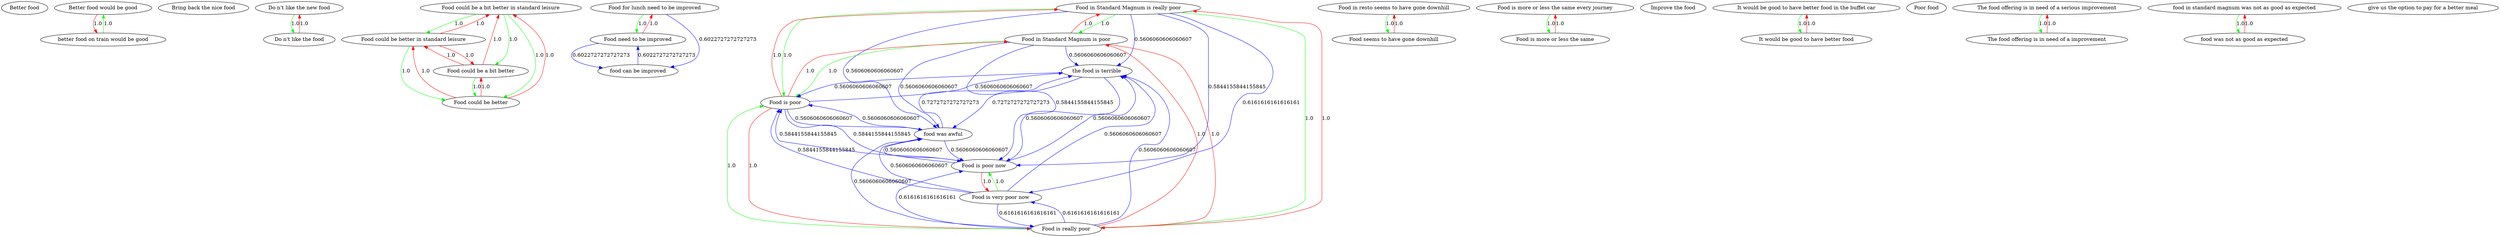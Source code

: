 digraph rawGraph {
"Better food";"Better food would be good";"Bring back the nice food";"Do n't like the new food";"Do n't like the food";"Food could be a bit better in standard leisure";"Food could be better in standard leisure";"Food could be better";"Food could be a bit better";"Food for lunch need to be improved";"Food need to be improved";"Food in Standard Magnum is really poor";"Food in Standard Magnum is poor";"Food is poor";"Food is really poor";"Food in resto seems to have gone downhill";"Food seems to have gone downhill";"Food is more or less the same every journey";"Food is more or less the same";"Food is very poor now";"Food is poor now";"Improve the food";"It would be good to have better food in the buffet car";"It would be good to have better food";"Poor food";"The food offering is in need of a serious improvement";"The food offering is in need of a improvement";"better food on train would be good";"food can be improved";"food in standard magnum was not as good as expected";"food was not as good as expected";"food was awful";"give us the option to pay for a better meal";"the food is terrible";"Do n't like the new food" -> "Do n't like the food" [label=1.0] [color=green]
"Do n't like the food" -> "Do n't like the new food" [label=1.0] [color=red]
"Food could be a bit better in standard leisure" -> "Food could be better in standard leisure" [label=1.0] [color=green]
"Food could be better in standard leisure" -> "Food could be better" [label=1.0] [color=green]
"Food could be a bit better in standard leisure" -> "Food could be a bit better" [label=1.0] [color=green]
"Food could be a bit better" -> "Food could be better" [label=1.0] [color=green]
"Food could be a bit better in standard leisure" -> "Food could be better" [label=1.0] [color=green]
"Food could be better in standard leisure" -> "Food could be a bit better in standard leisure" [label=1.0] [color=red]
"Food could be better in standard leisure" -> "Food could be a bit better" [label=1.0] [color=red]
"Food could be better" -> "Food could be a bit better in standard leisure" [label=1.0] [color=red]
"Food could be better" -> "Food could be better in standard leisure" [label=1.0] [color=red]
"Food could be better" -> "Food could be a bit better" [label=1.0] [color=red]
"Food could be a bit better" -> "Food could be a bit better in standard leisure" [label=1.0] [color=red]
"Food could be a bit better" -> "Food could be better in standard leisure" [label=1.0] [color=red]
"Food for lunch need to be improved" -> "Food need to be improved" [label=1.0] [color=green]
"Food need to be improved" -> "Food for lunch need to be improved" [label=1.0] [color=red]
"Food in Standard Magnum is really poor" -> "Food in Standard Magnum is poor" [label=1.0] [color=green]
"Food in Standard Magnum is poor" -> "Food is poor" [label=1.0] [color=green]
"Food in Standard Magnum is really poor" -> "Food is really poor" [label=1.0] [color=green]
"Food is really poor" -> "Food is poor" [label=1.0] [color=green]
"Food in Standard Magnum is really poor" -> "Food is poor" [label=1.0] [color=green]
"Food in Standard Magnum is poor" -> "Food in Standard Magnum is really poor" [label=1.0] [color=red]
"Food in Standard Magnum is poor" -> "Food is really poor" [label=1.0] [color=red]
"Food is poor" -> "Food in Standard Magnum is really poor" [label=1.0] [color=red]
"Food is poor" -> "Food in Standard Magnum is poor" [label=1.0] [color=red]
"Food is poor" -> "Food is really poor" [label=1.0] [color=red]
"Food is really poor" -> "Food in Standard Magnum is really poor" [label=1.0] [color=red]
"Food is really poor" -> "Food in Standard Magnum is poor" [label=1.0] [color=red]
"Food in resto seems to have gone downhill" -> "Food seems to have gone downhill" [label=1.0] [color=green]
"Food seems to have gone downhill" -> "Food in resto seems to have gone downhill" [label=1.0] [color=red]
"Food is more or less the same every journey" -> "Food is more or less the same" [label=1.0] [color=green]
"Food is more or less the same" -> "Food is more or less the same every journey" [label=1.0] [color=red]
"Food is very poor now" -> "Food is poor now" [label=1.0] [color=green]
"Food is poor now" -> "Food is very poor now" [label=1.0] [color=red]
"Food is poor" -> "Food is poor now" [label=0.5844155844155845] [color=blue]
"Food is poor now" -> "Food is poor" [label=0.5844155844155845] [color=blue]
"Food is really poor" -> "Food is very poor now" [label=0.6161616161616161] [color=blue]
"Food is very poor now" -> "Food is really poor" [label=0.6161616161616161] [color=blue]
"It would be good to have better food in the buffet car" -> "It would be good to have better food" [label=1.0] [color=green]
"It would be good to have better food" -> "It would be good to have better food in the buffet car" [label=1.0] [color=red]
"The food offering is in need of a serious improvement" -> "The food offering is in need of a improvement" [label=1.0] [color=green]
"The food offering is in need of a improvement" -> "The food offering is in need of a serious improvement" [label=1.0] [color=red]
"better food on train would be good" -> "Better food would be good" [label=1.0] [color=green]
"Better food would be good" -> "better food on train would be good" [label=1.0] [color=red]
"Food need to be improved" -> "food can be improved" [label=0.6022727272727273] [color=blue]
"food can be improved" -> "Food need to be improved" [label=0.6022727272727273] [color=blue]
"food in standard magnum was not as good as expected" -> "food was not as good as expected" [label=1.0] [color=green]
"food was not as good as expected" -> "food in standard magnum was not as good as expected" [label=1.0] [color=red]
"food was awful" -> "Food is poor" [label=0.5606060606060607] [color=blue]
"Food is poor" -> "food was awful" [label=0.5606060606060607] [color=blue]
"Food is poor" -> "the food is terrible" [label=0.5606060606060607] [color=blue]
"the food is terrible" -> "Food is poor" [label=0.5606060606060607] [color=blue]
"food was awful" -> "the food is terrible" [label=0.7272727272727273] [color=blue]
"the food is terrible" -> "food was awful" [label=0.7272727272727273] [color=blue]
"Food for lunch need to be improved" -> "food can be improved" [label=0.6022727272727273] [color=blue]
"Food in Standard Magnum is really poor" -> "Food is very poor now" [label=0.6161616161616161] [color=blue]
"Food in Standard Magnum is really poor" -> "Food is poor now" [label=0.5844155844155845] [color=blue]
"Food in Standard Magnum is really poor" -> "the food is terrible" [label=0.5606060606060607] [color=blue]
"Food in Standard Magnum is really poor" -> "food was awful" [label=0.5606060606060607] [color=blue]
"Food in Standard Magnum is poor" -> "Food is poor now" [label=0.5844155844155845] [color=blue]
"Food in Standard Magnum is poor" -> "the food is terrible" [label=0.5606060606060607] [color=blue]
"Food in Standard Magnum is poor" -> "food was awful" [label=0.5606060606060607] [color=blue]
"Food is really poor" -> "Food is poor now" [label=0.6161616161616161] [color=blue]
"Food is really poor" -> "the food is terrible" [label=0.5606060606060607] [color=blue]
"Food is really poor" -> "food was awful" [label=0.5606060606060607] [color=blue]
"Food is very poor now" -> "the food is terrible" [label=0.5606060606060607] [color=blue]
"Food is very poor now" -> "food was awful" [label=0.5606060606060607] [color=blue]
"Food is very poor now" -> "Food is poor" [label=0.5844155844155845] [color=blue]
"Food is poor now" -> "the food is terrible" [label=0.5606060606060607] [color=blue]
"Food is poor now" -> "food was awful" [label=0.5606060606060607] [color=blue]
"food was awful" -> "Food is poor now" [label=0.5606060606060607] [color=blue]
"the food is terrible" -> "Food is poor now" [label=0.5606060606060607] [color=blue]
}